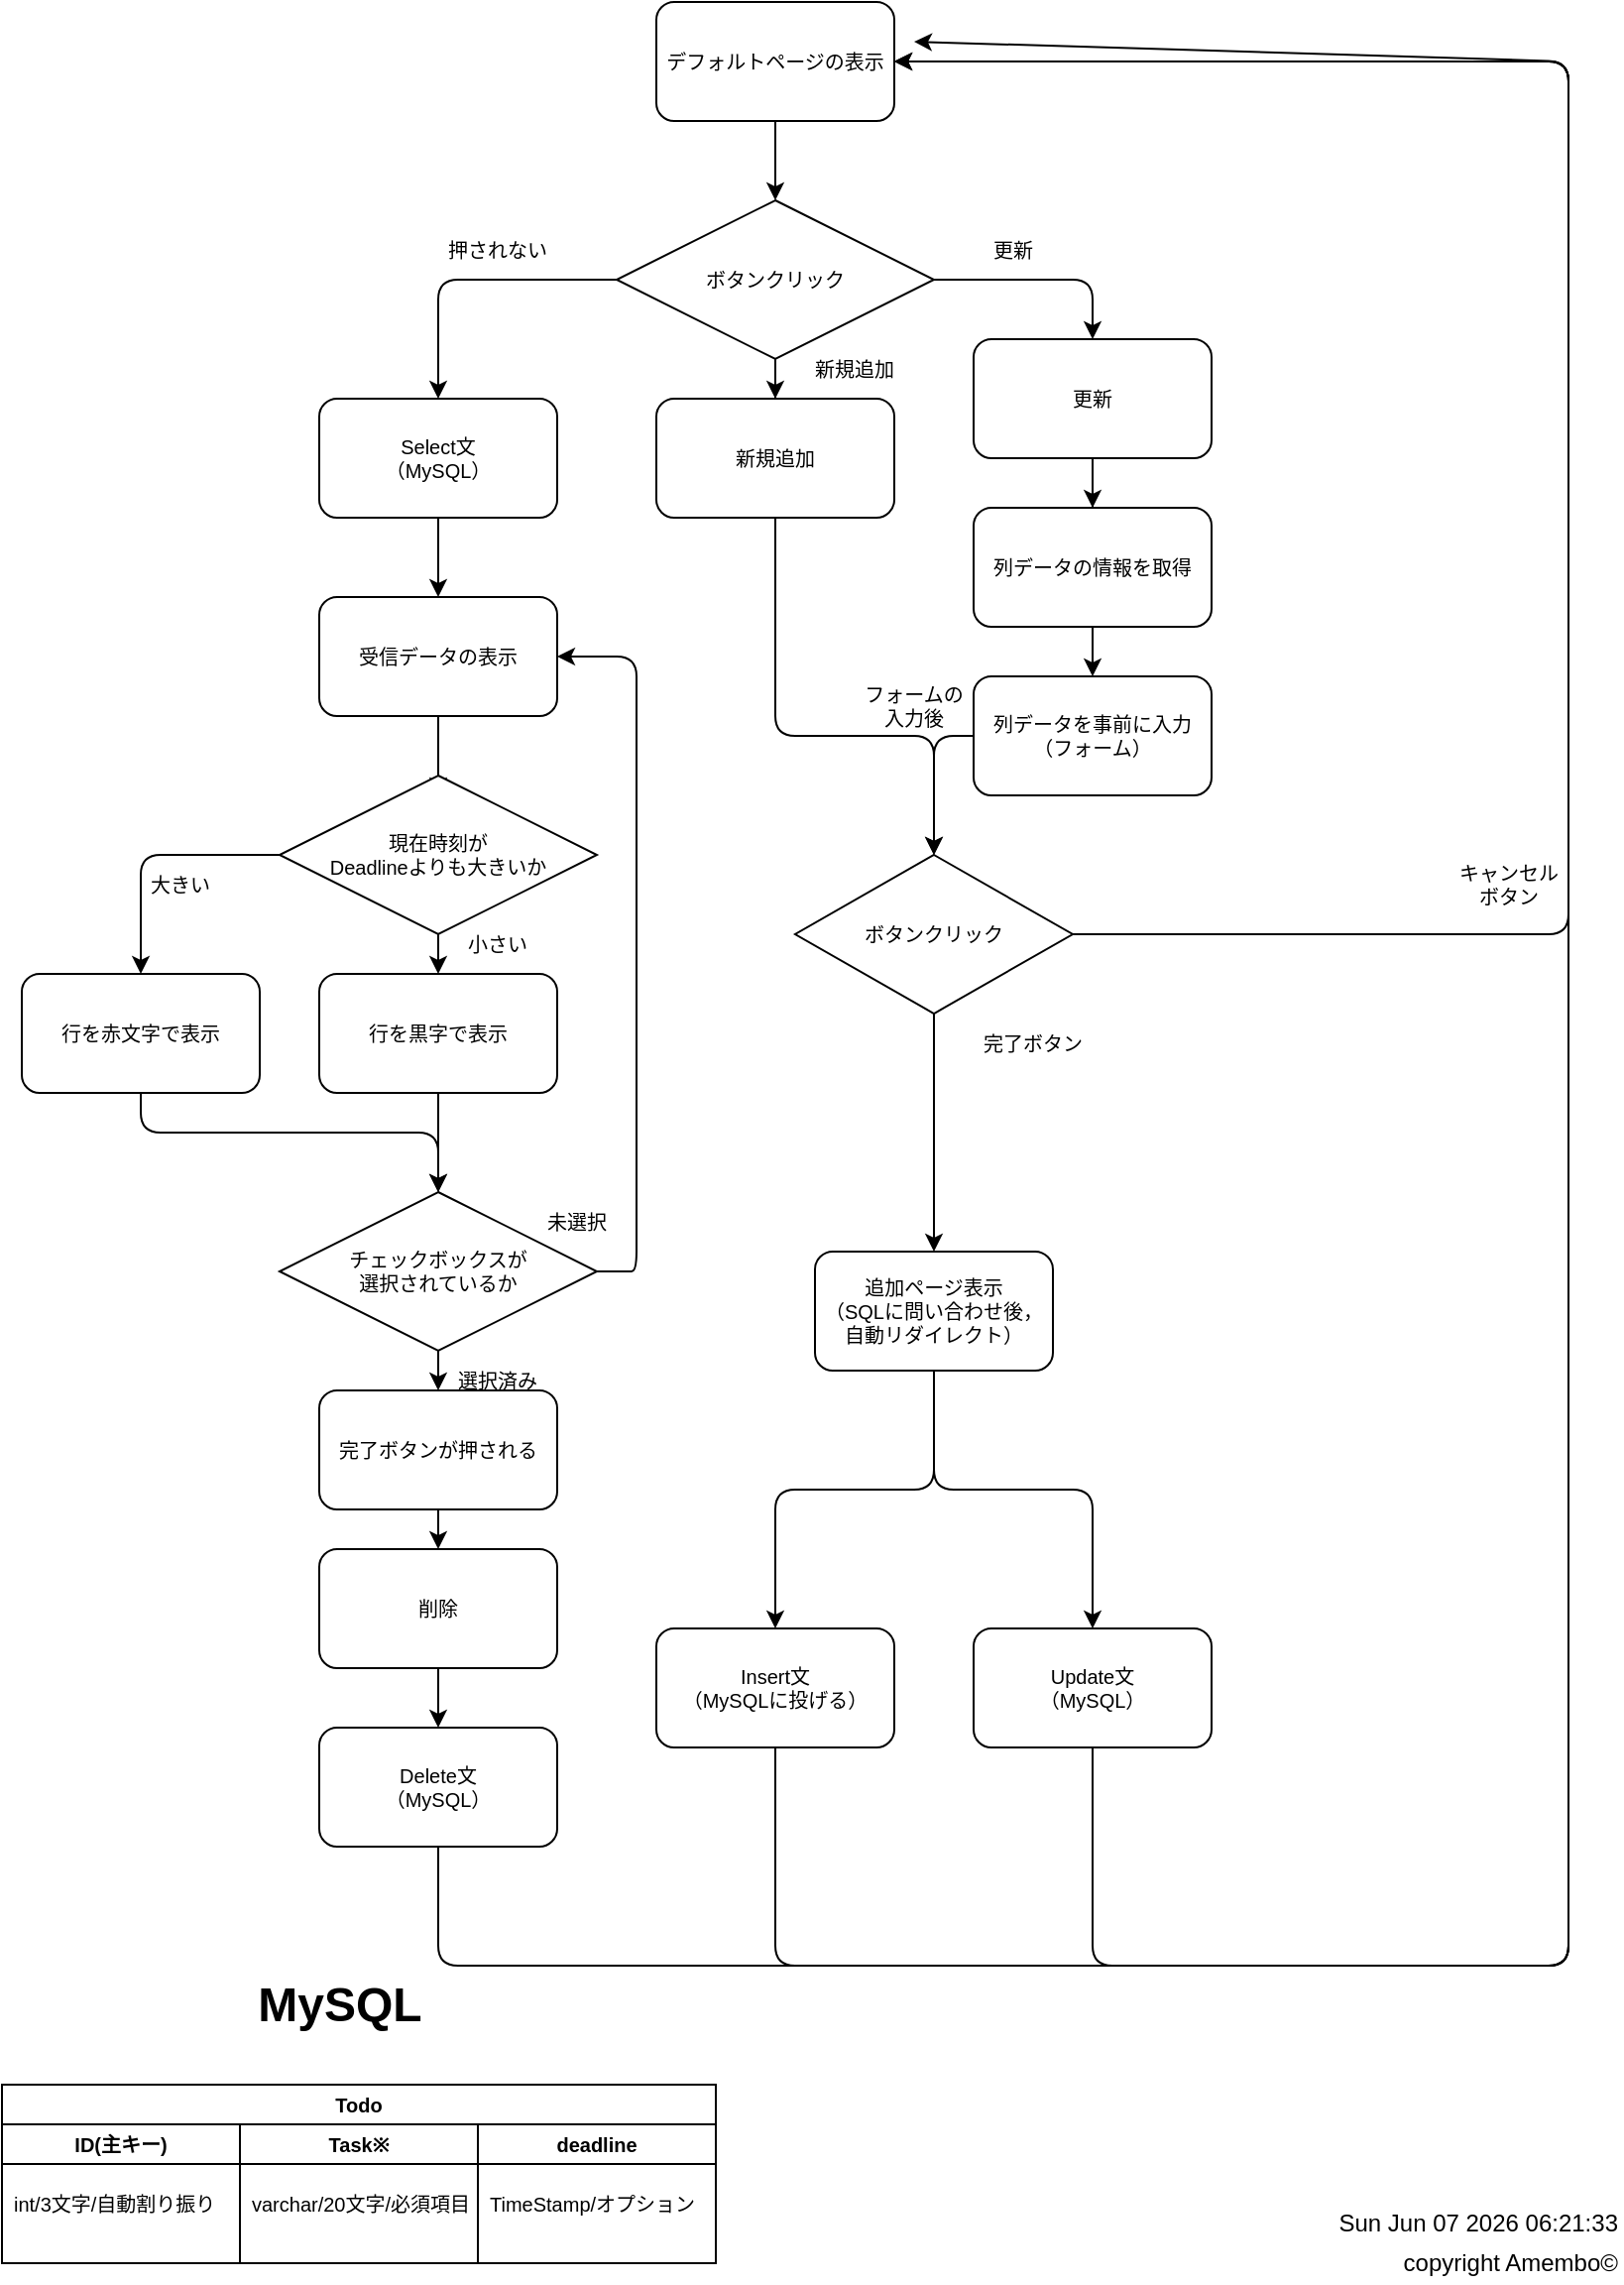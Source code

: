 <mxfile>
    <diagram id="_UTnIzZOx8dHEmtjMyRb" name="Flow">
        <mxGraphModel dx="2408" dy="2367" grid="1" gridSize="10" guides="1" tooltips="1" connect="1" arrows="1" fold="1" page="1" pageScale="1" pageWidth="827" pageHeight="1169" background="none" math="0" shadow="0">
            <root>
                <mxCell id="ogp9B6KFs-9lG9ugsGGI-0"/>
                <mxCell id="ogp9B6KFs-9lG9ugsGGI-1" parent="ogp9B6KFs-9lG9ugsGGI-0"/>
                <mxCell id="ogp9B6KFs-9lG9ugsGGI-10" style="edgeStyle=none;html=1;fontFamily=Helvetica;fontSize=10;fillColor=default;" parent="ogp9B6KFs-9lG9ugsGGI-1" source="ogp9B6KFs-9lG9ugsGGI-4" target="ogp9B6KFs-9lG9ugsGGI-6" edge="1">
                    <mxGeometry relative="1" as="geometry"/>
                </mxCell>
                <mxCell id="ogp9B6KFs-9lG9ugsGGI-4" value="デフォルトページの表示" style="rounded=1;whiteSpace=wrap;html=1;fontFamily=Helvetica;fontSize=10;" parent="ogp9B6KFs-9lG9ugsGGI-1" vertex="1">
                    <mxGeometry x="340" y="-1150" width="120" height="60" as="geometry"/>
                </mxCell>
                <mxCell id="ogp9B6KFs-9lG9ugsGGI-13" style="edgeStyle=none;html=1;fontFamily=Helvetica;fontSize=10;fillColor=default;startArrow=none;entryX=0.5;entryY=0;entryDx=0;entryDy=0;exitX=0.5;exitY=1;exitDx=0;exitDy=0;" parent="ogp9B6KFs-9lG9ugsGGI-1" source="ogp9B6KFs-9lG9ugsGGI-5" target="bqBpQMi_T5sMXnGH0rjF-1" edge="1">
                    <mxGeometry relative="1" as="geometry">
                        <Array as="points">
                            <mxPoint x="400" y="-780"/>
                            <mxPoint x="480" y="-780"/>
                        </Array>
                    </mxGeometry>
                </mxCell>
                <mxCell id="ogp9B6KFs-9lG9ugsGGI-5" value="新規追加" style="rounded=1;whiteSpace=wrap;html=1;fontFamily=Helvetica;fontSize=10;" parent="ogp9B6KFs-9lG9ugsGGI-1" vertex="1">
                    <mxGeometry x="340" y="-950" width="120" height="60" as="geometry"/>
                </mxCell>
                <mxCell id="ogp9B6KFs-9lG9ugsGGI-8" style="edgeStyle=none;html=1;fontFamily=Helvetica;fontSize=10;fillColor=default;entryX=0.5;entryY=0;entryDx=0;entryDy=0;" parent="ogp9B6KFs-9lG9ugsGGI-1" source="ogp9B6KFs-9lG9ugsGGI-6" target="ogp9B6KFs-9lG9ugsGGI-5" edge="1">
                    <mxGeometry relative="1" as="geometry">
                        <mxPoint x="180" y="-1010" as="targetPoint"/>
                        <Array as="points"/>
                    </mxGeometry>
                </mxCell>
                <mxCell id="bz7G_Bc04t0H2JR9KmnL-1" style="edgeStyle=none;html=1;entryX=0.5;entryY=0;entryDx=0;entryDy=0;fontFamily=Helvetica;fontSize=10;fillColor=default;" parent="ogp9B6KFs-9lG9ugsGGI-1" source="ogp9B6KFs-9lG9ugsGGI-6" target="bz7G_Bc04t0H2JR9KmnL-0" edge="1">
                    <mxGeometry relative="1" as="geometry">
                        <Array as="points">
                            <mxPoint x="230" y="-1010"/>
                        </Array>
                    </mxGeometry>
                </mxCell>
                <mxCell id="ogp9B6KFs-9lG9ugsGGI-18" style="edgeStyle=none;html=1;fontFamily=Helvetica;fontSize=10;fillColor=default;startArrow=none;" parent="ogp9B6KFs-9lG9ugsGGI-1" source="bqBpQMi_T5sMXnGH0rjF-4" target="ogp9B6KFs-9lG9ugsGGI-17" edge="1">
                    <mxGeometry relative="1" as="geometry"/>
                </mxCell>
                <mxCell id="bqBpQMi_T5sMXnGH0rjF-6" style="edgeStyle=none;html=1;fontFamily=Helvetica;fontSize=10;fillColor=default;" parent="ogp9B6KFs-9lG9ugsGGI-1" source="ogp9B6KFs-9lG9ugsGGI-7" target="bqBpQMi_T5sMXnGH0rjF-4" edge="1">
                    <mxGeometry relative="1" as="geometry"/>
                </mxCell>
                <mxCell id="ogp9B6KFs-9lG9ugsGGI-7" value="更新" style="rounded=1;whiteSpace=wrap;html=1;fontFamily=Helvetica;fontSize=10;" parent="ogp9B6KFs-9lG9ugsGGI-1" vertex="1">
                    <mxGeometry x="500" y="-980" width="120" height="60" as="geometry"/>
                </mxCell>
                <mxCell id="ogp9B6KFs-9lG9ugsGGI-9" style="edgeStyle=none;html=1;fontFamily=Helvetica;fontSize=10;fillColor=default;exitX=1;exitY=0.5;exitDx=0;exitDy=0;" parent="ogp9B6KFs-9lG9ugsGGI-1" source="ogp9B6KFs-9lG9ugsGGI-6" target="ogp9B6KFs-9lG9ugsGGI-7" edge="1">
                    <mxGeometry relative="1" as="geometry">
                        <mxPoint x="200" y="-940" as="targetPoint"/>
                        <mxPoint x="315" y="-1000" as="sourcePoint"/>
                        <Array as="points">
                            <mxPoint x="560" y="-1010"/>
                        </Array>
                    </mxGeometry>
                </mxCell>
                <mxCell id="ogp9B6KFs-9lG9ugsGGI-12" value="追加ページ表示&lt;br&gt;（SQLに問い合わせ後，自動リダイレクト）" style="rounded=1;whiteSpace=wrap;html=1;fontFamily=Helvetica;fontSize=10;" parent="ogp9B6KFs-9lG9ugsGGI-1" vertex="1">
                    <mxGeometry x="420" y="-520" width="120" height="60" as="geometry"/>
                </mxCell>
                <mxCell id="ogp9B6KFs-9lG9ugsGGI-16" style="edgeStyle=none;html=1;entryX=1;entryY=0.5;entryDx=0;entryDy=0;fontFamily=Helvetica;fontSize=10;fillColor=default;exitX=0.5;exitY=1;exitDx=0;exitDy=0;" parent="ogp9B6KFs-9lG9ugsGGI-1" source="ogp9B6KFs-9lG9ugsGGI-14" target="ogp9B6KFs-9lG9ugsGGI-4" edge="1">
                    <mxGeometry relative="1" as="geometry">
                        <Array as="points">
                            <mxPoint x="400" y="-160"/>
                            <mxPoint x="800" y="-160"/>
                            <mxPoint x="800" y="-400"/>
                            <mxPoint x="800" y="-850"/>
                            <mxPoint x="800" y="-1120"/>
                        </Array>
                    </mxGeometry>
                </mxCell>
                <mxCell id="ogp9B6KFs-9lG9ugsGGI-14" value="Insert文&lt;br&gt;（MySQLに投げる）" style="rounded=1;whiteSpace=wrap;html=1;fontFamily=Helvetica;fontSize=10;" parent="ogp9B6KFs-9lG9ugsGGI-1" vertex="1">
                    <mxGeometry x="340" y="-330" width="120" height="60" as="geometry"/>
                </mxCell>
                <mxCell id="bqBpQMi_T5sMXnGH0rjF-8" style="edgeStyle=none;html=1;entryX=0.5;entryY=0;entryDx=0;entryDy=0;fontFamily=Helvetica;fontSize=10;fillColor=default;" parent="ogp9B6KFs-9lG9ugsGGI-1" source="ogp9B6KFs-9lG9ugsGGI-17" target="bqBpQMi_T5sMXnGH0rjF-1" edge="1">
                    <mxGeometry relative="1" as="geometry">
                        <Array as="points">
                            <mxPoint x="480" y="-780"/>
                        </Array>
                    </mxGeometry>
                </mxCell>
                <mxCell id="ogp9B6KFs-9lG9ugsGGI-17" value="列データを事前に入力&lt;br&gt;（フォーム）" style="rounded=1;whiteSpace=wrap;html=1;fontFamily=Helvetica;fontSize=10;" parent="ogp9B6KFs-9lG9ugsGGI-1" vertex="1">
                    <mxGeometry x="500" y="-810" width="120" height="60" as="geometry"/>
                </mxCell>
                <mxCell id="ogp9B6KFs-9lG9ugsGGI-28" style="edgeStyle=none;html=1;fontFamily=Helvetica;fontSize=10;fillColor=default;" parent="ogp9B6KFs-9lG9ugsGGI-1" source="ogp9B6KFs-9lG9ugsGGI-21" target="ogp9B6KFs-9lG9ugsGGI-27" edge="1">
                    <mxGeometry relative="1" as="geometry"/>
                </mxCell>
                <mxCell id="ogp9B6KFs-9lG9ugsGGI-21" value="削除" style="rounded=1;whiteSpace=wrap;html=1;fontFamily=Helvetica;fontSize=10;" parent="ogp9B6KFs-9lG9ugsGGI-1" vertex="1">
                    <mxGeometry x="170" y="-370" width="120" height="60" as="geometry"/>
                </mxCell>
                <mxCell id="ogp9B6KFs-9lG9ugsGGI-31" style="edgeStyle=none;html=1;entryX=1;entryY=0.5;entryDx=0;entryDy=0;fontFamily=Helvetica;fontSize=10;fillColor=default;exitX=0.5;exitY=1;exitDx=0;exitDy=0;" parent="ogp9B6KFs-9lG9ugsGGI-1" source="ogp9B6KFs-9lG9ugsGGI-25" target="ogp9B6KFs-9lG9ugsGGI-4" edge="1">
                    <mxGeometry relative="1" as="geometry">
                        <Array as="points">
                            <mxPoint x="560" y="-160"/>
                            <mxPoint x="800" y="-160"/>
                            <mxPoint x="800" y="-1120"/>
                        </Array>
                    </mxGeometry>
                </mxCell>
                <mxCell id="ogp9B6KFs-9lG9ugsGGI-25" value="Update文&lt;br&gt;（MySQL）" style="rounded=1;whiteSpace=wrap;html=1;fontFamily=Helvetica;fontSize=10;" parent="ogp9B6KFs-9lG9ugsGGI-1" vertex="1">
                    <mxGeometry x="500" y="-330" width="120" height="60" as="geometry"/>
                </mxCell>
                <mxCell id="4" style="edgeStyle=none;html=1;" edge="1" parent="ogp9B6KFs-9lG9ugsGGI-1" source="ogp9B6KFs-9lG9ugsGGI-27">
                    <mxGeometry relative="1" as="geometry">
                        <mxPoint x="470" y="-1130" as="targetPoint"/>
                        <Array as="points">
                            <mxPoint x="230" y="-160"/>
                            <mxPoint x="800" y="-160"/>
                            <mxPoint x="800" y="-1120"/>
                        </Array>
                    </mxGeometry>
                </mxCell>
                <mxCell id="ogp9B6KFs-9lG9ugsGGI-27" value="Delete文&lt;br&gt;（MySQL）" style="rounded=1;whiteSpace=wrap;html=1;fontFamily=Helvetica;fontSize=10;" parent="ogp9B6KFs-9lG9ugsGGI-1" vertex="1">
                    <mxGeometry x="170" y="-280" width="120" height="60" as="geometry"/>
                </mxCell>
                <mxCell id="ogp9B6KFs-9lG9ugsGGI-32" value="Todo" style="swimlane;childLayout=stackLayout;resizeParent=1;resizeParentMax=0;startSize=20;fontFamily=Helvetica;fontSize=10;swimlaneFillColor=default;" parent="ogp9B6KFs-9lG9ugsGGI-1" vertex="1">
                    <mxGeometry x="10" y="-100" width="360" height="90" as="geometry"/>
                </mxCell>
                <mxCell id="ogp9B6KFs-9lG9ugsGGI-33" value="ID(主キー)" style="swimlane;startSize=20;fontFamily=Helvetica;fontSize=10;" parent="ogp9B6KFs-9lG9ugsGGI-32" vertex="1">
                    <mxGeometry y="20" width="120" height="70" as="geometry"/>
                </mxCell>
                <mxCell id="ogp9B6KFs-9lG9ugsGGI-37" value="int/3文字/自動割り振り" style="text;strokeColor=none;fillColor=none;align=left;verticalAlign=middle;spacingLeft=4;spacingRight=4;overflow=hidden;points=[[0,0.5],[1,0.5]];portConstraint=eastwest;rotatable=0;fontFamily=Helvetica;fontSize=10;" parent="ogp9B6KFs-9lG9ugsGGI-33" vertex="1">
                    <mxGeometry y="20" width="120" height="40" as="geometry"/>
                </mxCell>
                <mxCell id="ogp9B6KFs-9lG9ugsGGI-34" value="Task※" style="swimlane;startSize=20;fontFamily=Helvetica;fontSize=10;" parent="ogp9B6KFs-9lG9ugsGGI-32" vertex="1">
                    <mxGeometry x="120" y="20" width="120" height="70" as="geometry"/>
                </mxCell>
                <mxCell id="ogp9B6KFs-9lG9ugsGGI-38" value="varchar/20文字/必須項目" style="text;strokeColor=none;fillColor=none;align=left;verticalAlign=middle;spacingLeft=4;spacingRight=4;overflow=hidden;points=[[0,0.5],[1,0.5]];portConstraint=eastwest;rotatable=0;fontFamily=Helvetica;fontSize=10;" parent="ogp9B6KFs-9lG9ugsGGI-34" vertex="1">
                    <mxGeometry y="20" width="120" height="40" as="geometry"/>
                </mxCell>
                <mxCell id="ogp9B6KFs-9lG9ugsGGI-35" value="deadline" style="swimlane;startSize=20;fontFamily=Helvetica;fontSize=10;" parent="ogp9B6KFs-9lG9ugsGGI-32" vertex="1">
                    <mxGeometry x="240" y="20" width="120" height="70" as="geometry"/>
                </mxCell>
                <mxCell id="ogp9B6KFs-9lG9ugsGGI-39" value="TimeStamp/オプション" style="text;strokeColor=none;fillColor=none;align=left;verticalAlign=middle;spacingLeft=4;spacingRight=4;overflow=hidden;points=[[0,0.5],[1,0.5]];portConstraint=eastwest;rotatable=0;fontFamily=Helvetica;fontSize=10;" parent="ogp9B6KFs-9lG9ugsGGI-35" vertex="1">
                    <mxGeometry y="20" width="120" height="40" as="geometry"/>
                </mxCell>
                <mxCell id="ogp9B6KFs-9lG9ugsGGI-36" value="MySQL" style="text;strokeColor=none;fillColor=none;html=1;fontSize=24;fontStyle=1;verticalAlign=middle;align=center;fontFamily=Helvetica;" parent="ogp9B6KFs-9lG9ugsGGI-1" vertex="1">
                    <mxGeometry x="130" y="-160" width="100" height="40" as="geometry"/>
                </mxCell>
                <mxCell id="bz7G_Bc04t0H2JR9KmnL-6" style="edgeStyle=none;html=1;fontFamily=Helvetica;fontSize=10;fillColor=default;" parent="ogp9B6KFs-9lG9ugsGGI-1" source="bz7G_Bc04t0H2JR9KmnL-0" target="bz7G_Bc04t0H2JR9KmnL-5" edge="1">
                    <mxGeometry relative="1" as="geometry"/>
                </mxCell>
                <mxCell id="bz7G_Bc04t0H2JR9KmnL-0" value="Select文&lt;br&gt;（MySQL）" style="rounded=1;whiteSpace=wrap;html=1;fontFamily=Helvetica;fontSize=10;" parent="ogp9B6KFs-9lG9ugsGGI-1" vertex="1">
                    <mxGeometry x="170" y="-950" width="120" height="60" as="geometry"/>
                </mxCell>
                <mxCell id="bz7G_Bc04t0H2JR9KmnL-2" value="更新" style="text;html=1;strokeColor=none;fillColor=none;align=center;verticalAlign=middle;whiteSpace=wrap;rounded=0;fontFamily=Helvetica;fontSize=10;" parent="ogp9B6KFs-9lG9ugsGGI-1" vertex="1">
                    <mxGeometry x="490" y="-1040" width="60" height="30" as="geometry"/>
                </mxCell>
                <mxCell id="bz7G_Bc04t0H2JR9KmnL-4" value="押されない" style="text;html=1;strokeColor=none;fillColor=none;align=center;verticalAlign=middle;whiteSpace=wrap;rounded=0;fontFamily=Helvetica;fontSize=10;" parent="ogp9B6KFs-9lG9ugsGGI-1" vertex="1">
                    <mxGeometry x="230" y="-1040" width="60" height="30" as="geometry"/>
                </mxCell>
                <mxCell id="bz7G_Bc04t0H2JR9KmnL-9" style="edgeStyle=none;html=1;fontFamily=Helvetica;fontSize=10;fillColor=default;" parent="ogp9B6KFs-9lG9ugsGGI-1" source="bz7G_Bc04t0H2JR9KmnL-5" edge="1">
                    <mxGeometry relative="1" as="geometry">
                        <mxPoint x="230" y="-750" as="targetPoint"/>
                    </mxGeometry>
                </mxCell>
                <mxCell id="bz7G_Bc04t0H2JR9KmnL-5" value="受信データの表示" style="rounded=1;whiteSpace=wrap;html=1;fontFamily=Helvetica;fontSize=10;" parent="ogp9B6KFs-9lG9ugsGGI-1" vertex="1">
                    <mxGeometry x="170" y="-850" width="120" height="60" as="geometry"/>
                </mxCell>
                <mxCell id="bz7G_Bc04t0H2JR9KmnL-11" style="edgeStyle=none;html=1;fontFamily=Helvetica;fontSize=10;fillColor=default;" parent="ogp9B6KFs-9lG9ugsGGI-1" source="bz7G_Bc04t0H2JR9KmnL-10" edge="1">
                    <mxGeometry relative="1" as="geometry">
                        <mxPoint x="80" y="-660" as="targetPoint"/>
                        <Array as="points">
                            <mxPoint x="80" y="-720"/>
                        </Array>
                    </mxGeometry>
                </mxCell>
                <mxCell id="bz7G_Bc04t0H2JR9KmnL-14" style="edgeStyle=none;html=1;fontFamily=Helvetica;fontSize=10;fillColor=default;" parent="ogp9B6KFs-9lG9ugsGGI-1" source="bz7G_Bc04t0H2JR9KmnL-10" target="bz7G_Bc04t0H2JR9KmnL-13" edge="1">
                    <mxGeometry relative="1" as="geometry"/>
                </mxCell>
                <mxCell id="bz7G_Bc04t0H2JR9KmnL-10" value="現在時刻が&lt;br&gt;Deadlineよりも大きいか" style="rhombus;whiteSpace=wrap;html=1;fontFamily=Helvetica;fontSize=10;" parent="ogp9B6KFs-9lG9ugsGGI-1" vertex="1">
                    <mxGeometry x="150" y="-760" width="160" height="80" as="geometry"/>
                </mxCell>
                <mxCell id="bz7G_Bc04t0H2JR9KmnL-18" style="edgeStyle=none;html=1;fontFamily=Helvetica;fontSize=10;fillColor=default;" parent="ogp9B6KFs-9lG9ugsGGI-1" source="bz7G_Bc04t0H2JR9KmnL-12" edge="1">
                    <mxGeometry relative="1" as="geometry">
                        <mxPoint x="230" y="-550" as="targetPoint"/>
                        <Array as="points">
                            <mxPoint x="80" y="-580"/>
                            <mxPoint x="230" y="-580"/>
                        </Array>
                    </mxGeometry>
                </mxCell>
                <mxCell id="bz7G_Bc04t0H2JR9KmnL-12" value="行を赤文字で表示" style="rounded=1;whiteSpace=wrap;html=1;fontFamily=Helvetica;fontSize=10;" parent="ogp9B6KFs-9lG9ugsGGI-1" vertex="1">
                    <mxGeometry x="20" y="-660" width="120" height="60" as="geometry"/>
                </mxCell>
                <mxCell id="bz7G_Bc04t0H2JR9KmnL-19" style="edgeStyle=none;html=1;entryX=0.5;entryY=0;entryDx=0;entryDy=0;fontFamily=Helvetica;fontSize=10;fillColor=default;" parent="ogp9B6KFs-9lG9ugsGGI-1" source="bz7G_Bc04t0H2JR9KmnL-13" edge="1">
                    <mxGeometry relative="1" as="geometry">
                        <mxPoint x="230" y="-550" as="targetPoint"/>
                    </mxGeometry>
                </mxCell>
                <mxCell id="bz7G_Bc04t0H2JR9KmnL-13" value="行を黒字で表示" style="rounded=1;whiteSpace=wrap;html=1;fontFamily=Helvetica;fontSize=10;" parent="ogp9B6KFs-9lG9ugsGGI-1" vertex="1">
                    <mxGeometry x="170" y="-660" width="120" height="60" as="geometry"/>
                </mxCell>
                <mxCell id="bz7G_Bc04t0H2JR9KmnL-15" value="大きい" style="text;html=1;strokeColor=none;fillColor=none;align=center;verticalAlign=middle;whiteSpace=wrap;rounded=0;fontFamily=Helvetica;fontSize=10;" parent="ogp9B6KFs-9lG9ugsGGI-1" vertex="1">
                    <mxGeometry x="70" y="-720" width="60" height="30" as="geometry"/>
                </mxCell>
                <mxCell id="bz7G_Bc04t0H2JR9KmnL-16" value="小さい" style="text;html=1;strokeColor=none;fillColor=none;align=center;verticalAlign=middle;whiteSpace=wrap;rounded=0;fontFamily=Helvetica;fontSize=10;" parent="ogp9B6KFs-9lG9ugsGGI-1" vertex="1">
                    <mxGeometry x="230" y="-690" width="60" height="30" as="geometry"/>
                </mxCell>
                <mxCell id="bz7G_Bc04t0H2JR9KmnL-25" style="edgeStyle=none;html=1;entryX=1;entryY=0.5;entryDx=0;entryDy=0;fontFamily=Helvetica;fontSize=10;fillColor=default;" parent="ogp9B6KFs-9lG9ugsGGI-1" source="bz7G_Bc04t0H2JR9KmnL-20" target="bz7G_Bc04t0H2JR9KmnL-5" edge="1">
                    <mxGeometry relative="1" as="geometry">
                        <Array as="points">
                            <mxPoint x="320" y="-510"/>
                            <mxPoint x="330" y="-510"/>
                            <mxPoint x="330" y="-820"/>
                        </Array>
                    </mxGeometry>
                </mxCell>
                <mxCell id="bz7G_Bc04t0H2JR9KmnL-26" style="edgeStyle=none;html=1;fontFamily=Helvetica;fontSize=10;fillColor=default;entryX=0.5;entryY=0;entryDx=0;entryDy=0;" parent="ogp9B6KFs-9lG9ugsGGI-1" source="bz7G_Bc04t0H2JR9KmnL-20" target="GOAnfIxzcRdFg-gRvxcu-0" edge="1">
                    <mxGeometry relative="1" as="geometry"/>
                </mxCell>
                <mxCell id="bz7G_Bc04t0H2JR9KmnL-20" value="チェックボックスが&lt;br&gt;選択されているか" style="rhombus;whiteSpace=wrap;html=1;fontFamily=Helvetica;fontSize=10;" parent="ogp9B6KFs-9lG9ugsGGI-1" vertex="1">
                    <mxGeometry x="150" y="-550" width="160" height="80" as="geometry"/>
                </mxCell>
                <mxCell id="bz7G_Bc04t0H2JR9KmnL-27" value="選択済み" style="text;html=1;strokeColor=none;fillColor=none;align=center;verticalAlign=middle;whiteSpace=wrap;rounded=0;fontFamily=Helvetica;fontSize=10;" parent="ogp9B6KFs-9lG9ugsGGI-1" vertex="1">
                    <mxGeometry x="230" y="-470" width="60" height="30" as="geometry"/>
                </mxCell>
                <mxCell id="bz7G_Bc04t0H2JR9KmnL-28" value="未選択" style="text;html=1;strokeColor=none;fillColor=none;align=center;verticalAlign=middle;whiteSpace=wrap;rounded=0;fontFamily=Helvetica;fontSize=10;" parent="ogp9B6KFs-9lG9ugsGGI-1" vertex="1">
                    <mxGeometry x="270" y="-550" width="60" height="30" as="geometry"/>
                </mxCell>
                <mxCell id="GOAnfIxzcRdFg-gRvxcu-1" style="edgeStyle=none;html=1;fontFamily=Helvetica;fontSize=10;fillColor=default;" parent="ogp9B6KFs-9lG9ugsGGI-1" source="GOAnfIxzcRdFg-gRvxcu-0" target="ogp9B6KFs-9lG9ugsGGI-21" edge="1">
                    <mxGeometry relative="1" as="geometry"/>
                </mxCell>
                <mxCell id="GOAnfIxzcRdFg-gRvxcu-0" value="完了ボタンが押される" style="rounded=1;whiteSpace=wrap;html=1;fontFamily=Helvetica;fontSize=10;" parent="ogp9B6KFs-9lG9ugsGGI-1" vertex="1">
                    <mxGeometry x="170" y="-450" width="120" height="60" as="geometry"/>
                </mxCell>
                <mxCell id="ogp9B6KFs-9lG9ugsGGI-6" value="ボタンクリック" style="rhombus;whiteSpace=wrap;html=1;fontFamily=Helvetica;fontSize=10;" parent="ogp9B6KFs-9lG9ugsGGI-1" vertex="1">
                    <mxGeometry x="320" y="-1050" width="160" height="80" as="geometry"/>
                </mxCell>
                <mxCell id="bqBpQMi_T5sMXnGH0rjF-0" value="" style="edgeStyle=none;html=1;fontFamily=Helvetica;fontSize=10;fillColor=default;endArrow=none;" parent="ogp9B6KFs-9lG9ugsGGI-1" source="ogp9B6KFs-9lG9ugsGGI-5" target="ogp9B6KFs-9lG9ugsGGI-6" edge="1">
                    <mxGeometry relative="1" as="geometry">
                        <mxPoint x="400" y="-890" as="sourcePoint"/>
                        <mxPoint x="400" y="-690" as="targetPoint"/>
                    </mxGeometry>
                </mxCell>
                <mxCell id="bqBpQMi_T5sMXnGH0rjF-12" style="edgeStyle=none;html=1;entryX=1;entryY=0.5;entryDx=0;entryDy=0;fontFamily=Helvetica;fontSize=10;fillColor=default;" parent="ogp9B6KFs-9lG9ugsGGI-1" source="bqBpQMi_T5sMXnGH0rjF-1" target="ogp9B6KFs-9lG9ugsGGI-4" edge="1">
                    <mxGeometry relative="1" as="geometry">
                        <Array as="points">
                            <mxPoint x="800" y="-680"/>
                            <mxPoint x="800" y="-1120"/>
                        </Array>
                    </mxGeometry>
                </mxCell>
                <mxCell id="0" style="edgeStyle=none;html=1;" edge="1" parent="ogp9B6KFs-9lG9ugsGGI-1" source="bqBpQMi_T5sMXnGH0rjF-1" target="ogp9B6KFs-9lG9ugsGGI-12">
                    <mxGeometry relative="1" as="geometry"/>
                </mxCell>
                <mxCell id="bqBpQMi_T5sMXnGH0rjF-1" value="ボタンクリック" style="rhombus;whiteSpace=wrap;html=1;fontFamily=Helvetica;fontSize=10;" parent="ogp9B6KFs-9lG9ugsGGI-1" vertex="1">
                    <mxGeometry x="410" y="-720" width="140" height="80" as="geometry"/>
                </mxCell>
                <mxCell id="bqBpQMi_T5sMXnGH0rjF-2" value="新規追加" style="text;html=1;strokeColor=none;fillColor=none;align=center;verticalAlign=middle;whiteSpace=wrap;rounded=0;fontFamily=Helvetica;fontSize=10;" parent="ogp9B6KFs-9lG9ugsGGI-1" vertex="1">
                    <mxGeometry x="410" y="-980" width="60" height="30" as="geometry"/>
                </mxCell>
                <mxCell id="bqBpQMi_T5sMXnGH0rjF-4" value="列データの情報を取得" style="rounded=1;whiteSpace=wrap;html=1;fontFamily=Helvetica;fontSize=10;" parent="ogp9B6KFs-9lG9ugsGGI-1" vertex="1">
                    <mxGeometry x="500" y="-895" width="120" height="60" as="geometry"/>
                </mxCell>
                <mxCell id="bqBpQMi_T5sMXnGH0rjF-5" value="" style="edgeStyle=none;html=1;fontFamily=Helvetica;fontSize=10;fillColor=default;endArrow=none;" parent="ogp9B6KFs-9lG9ugsGGI-1" source="ogp9B6KFs-9lG9ugsGGI-7" target="bqBpQMi_T5sMXnGH0rjF-4" edge="1">
                    <mxGeometry relative="1" as="geometry">
                        <mxPoint x="560" y="-920" as="sourcePoint"/>
                        <mxPoint x="560" y="-780" as="targetPoint"/>
                    </mxGeometry>
                </mxCell>
                <mxCell id="bqBpQMi_T5sMXnGH0rjF-7" value="フォームの入力後" style="text;html=1;strokeColor=none;fillColor=none;align=center;verticalAlign=middle;whiteSpace=wrap;rounded=0;fontFamily=Helvetica;fontSize=10;" parent="ogp9B6KFs-9lG9ugsGGI-1" vertex="1">
                    <mxGeometry x="440" y="-810" width="60" height="30" as="geometry"/>
                </mxCell>
                <mxCell id="bqBpQMi_T5sMXnGH0rjF-11" value="完了ボタン" style="text;html=1;strokeColor=none;fillColor=none;align=center;verticalAlign=middle;whiteSpace=wrap;rounded=0;fontFamily=Helvetica;fontSize=10;" parent="ogp9B6KFs-9lG9ugsGGI-1" vertex="1">
                    <mxGeometry x="500" y="-640" width="60" height="30" as="geometry"/>
                </mxCell>
                <mxCell id="bqBpQMi_T5sMXnGH0rjF-13" value="キャンセルボタン" style="text;html=1;strokeColor=none;fillColor=none;align=center;verticalAlign=middle;whiteSpace=wrap;rounded=0;fontFamily=Helvetica;fontSize=10;" parent="ogp9B6KFs-9lG9ugsGGI-1" vertex="1">
                    <mxGeometry x="740" y="-720" width="60" height="30" as="geometry"/>
                </mxCell>
                <UserObject label="copyright Amembo©" placeholders="1" name="Variable" id="swpz8JyTimqVLarzx3mO-0">
                    <mxCell style="text;html=1;strokeColor=none;fillColor=none;align=right;verticalAlign=middle;whiteSpace=wrap;overflow=hidden;" parent="ogp9B6KFs-9lG9ugsGGI-1" vertex="1">
                        <mxGeometry x="707" y="-20" width="120" height="20" as="geometry"/>
                    </mxCell>
                </UserObject>
                <UserObject label="%date{ddd mmm dd yyyy HH:MM:ss}%" placeholders="1" id="swpz8JyTimqVLarzx3mO-1">
                    <mxCell style="text;html=1;strokeColor=none;fillColor=none;align=right;verticalAlign=middle;whiteSpace=wrap;overflow=hidden;" parent="ogp9B6KFs-9lG9ugsGGI-1" vertex="1">
                        <mxGeometry x="667" y="-40" width="160" height="20" as="geometry"/>
                    </mxCell>
                </UserObject>
                <mxCell id="1" value="" style="edgeStyle=segmentEdgeStyle;endArrow=classic;html=1;exitX=0.5;exitY=1;exitDx=0;exitDy=0;" edge="1" parent="ogp9B6KFs-9lG9ugsGGI-1" source="ogp9B6KFs-9lG9ugsGGI-12">
                    <mxGeometry width="50" height="50" relative="1" as="geometry">
                        <mxPoint x="230" y="-440" as="sourcePoint"/>
                        <mxPoint x="400" y="-330" as="targetPoint"/>
                        <Array as="points">
                            <mxPoint x="480" y="-400"/>
                            <mxPoint x="400" y="-400"/>
                        </Array>
                    </mxGeometry>
                </mxCell>
                <mxCell id="2" value="" style="edgeStyle=segmentEdgeStyle;endArrow=classic;html=1;exitX=0.5;exitY=1;exitDx=0;exitDy=0;entryX=0.5;entryY=0;entryDx=0;entryDy=0;" edge="1" parent="ogp9B6KFs-9lG9ugsGGI-1" target="ogp9B6KFs-9lG9ugsGGI-25">
                    <mxGeometry width="50" height="50" relative="1" as="geometry">
                        <mxPoint x="480" y="-460" as="sourcePoint"/>
                        <mxPoint x="400" y="-320" as="targetPoint"/>
                        <Array as="points">
                            <mxPoint x="480" y="-400"/>
                            <mxPoint x="560" y="-400"/>
                        </Array>
                    </mxGeometry>
                </mxCell>
            </root>
        </mxGraphModel>
    </diagram>
</mxfile>